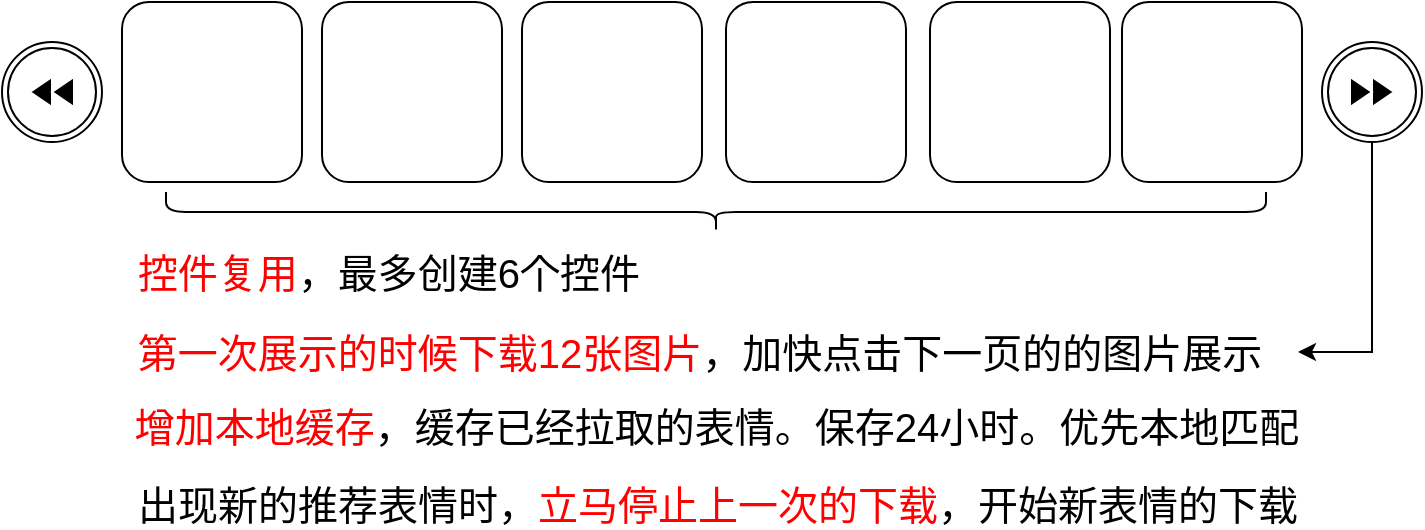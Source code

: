 <mxfile pages="1" version="11.2.3" type="github"><diagram id="0ou1o2yd2CC1bYqeRHa2" name="Page-1"><mxGraphModel dx="1422" dy="764" grid="1" gridSize="10" guides="1" tooltips="1" connect="1" arrows="1" fold="1" page="1" pageScale="1" pageWidth="827" pageHeight="1169" math="0" shadow="0"><root><mxCell id="0"/><mxCell id="1" parent="0"/><mxCell id="qum8WTHuJ8lCCEik484t-1" value="" style="rounded=1;whiteSpace=wrap;html=1;" vertex="1" parent="1"><mxGeometry x="70" y="140" width="90" height="90" as="geometry"/></mxCell><mxCell id="qum8WTHuJ8lCCEik484t-2" value="" style="rounded=1;whiteSpace=wrap;html=1;" vertex="1" parent="1"><mxGeometry x="170" y="140" width="90" height="90" as="geometry"/></mxCell><mxCell id="qum8WTHuJ8lCCEik484t-3" value="" style="rounded=1;whiteSpace=wrap;html=1;" vertex="1" parent="1"><mxGeometry x="270" y="140" width="90" height="90" as="geometry"/></mxCell><mxCell id="qum8WTHuJ8lCCEik484t-4" value="" style="rounded=1;whiteSpace=wrap;html=1;" vertex="1" parent="1"><mxGeometry x="372" y="140" width="90" height="90" as="geometry"/></mxCell><mxCell id="qum8WTHuJ8lCCEik484t-5" value="" style="rounded=1;whiteSpace=wrap;html=1;" vertex="1" parent="1"><mxGeometry x="474" y="140" width="90" height="90" as="geometry"/></mxCell><mxCell id="qum8WTHuJ8lCCEik484t-6" value="" style="rounded=1;whiteSpace=wrap;html=1;" vertex="1" parent="1"><mxGeometry x="570" y="140" width="90" height="90" as="geometry"/></mxCell><mxCell id="qum8WTHuJ8lCCEik484t-10" value="" style="shape=mxgraph.bpmn.shape;html=1;verticalLabelPosition=bottom;labelBackgroundColor=#ffffff;verticalAlign=top;align=center;perimeter=ellipsePerimeter;outlineConnect=0;outline=throwing;symbol=compensation;" vertex="1" parent="1"><mxGeometry x="10" y="160" width="50" height="50" as="geometry"/></mxCell><mxCell id="qum8WTHuJ8lCCEik484t-17" style="edgeStyle=orthogonalEdgeStyle;rounded=0;orthogonalLoop=1;jettySize=auto;html=1;exitX=0.5;exitY=0;exitDx=0;exitDy=0;entryX=1;entryY=0.5;entryDx=0;entryDy=0;" edge="1" parent="1" source="qum8WTHuJ8lCCEik484t-11" target="qum8WTHuJ8lCCEik484t-15"><mxGeometry relative="1" as="geometry"/></mxCell><mxCell id="qum8WTHuJ8lCCEik484t-11" value="" style="shape=mxgraph.bpmn.shape;html=1;verticalLabelPosition=bottom;labelBackgroundColor=#ffffff;verticalAlign=top;align=center;perimeter=ellipsePerimeter;outlineConnect=0;outline=throwing;symbol=compensation;rotation=180;" vertex="1" parent="1"><mxGeometry x="670" y="160" width="50" height="50" as="geometry"/></mxCell><mxCell id="qum8WTHuJ8lCCEik484t-12" value="" style="shape=curlyBracket;whiteSpace=wrap;html=1;rounded=1;rotation=-90;" vertex="1" parent="1"><mxGeometry x="357" y="-30" width="20" height="550" as="geometry"/></mxCell><mxCell id="qum8WTHuJ8lCCEik484t-13" value="&lt;font style=&quot;font-size: 20px&quot;&gt;&lt;font color=&quot;#ff0000&quot;&gt;控件复用&lt;/font&gt;，最多创建6个控件&lt;/font&gt;" style="text;html=1;strokeColor=none;fillColor=none;align=center;verticalAlign=middle;whiteSpace=wrap;rounded=0;" vertex="1" parent="1"><mxGeometry x="31" y="260" width="345" height="30" as="geometry"/></mxCell><mxCell id="qum8WTHuJ8lCCEik484t-15" value="&lt;font style=&quot;font-size: 20px&quot;&gt;&lt;font color=&quot;#ff0000&quot;&gt;第一次展示的时候下载12张图片&lt;/font&gt;，加快点击下一页的的图片展示&lt;/font&gt;" style="text;html=1;strokeColor=none;fillColor=none;align=center;verticalAlign=middle;whiteSpace=wrap;rounded=0;" vertex="1" parent="1"><mxGeometry x="60" y="300" width="598" height="30" as="geometry"/></mxCell><mxCell id="qum8WTHuJ8lCCEik484t-18" value="&lt;font style=&quot;font-size: 20px&quot;&gt;&lt;font color=&quot;#ff0000&quot;&gt;增加本地缓存&lt;/font&gt;，缓存已经拉取的表情。保存24小时。优先本地匹配&lt;/font&gt;" style="text;html=1;strokeColor=none;fillColor=none;align=center;verticalAlign=middle;whiteSpace=wrap;rounded=0;" vertex="1" parent="1"><mxGeometry x="64.5" y="347" width="605" height="10" as="geometry"/></mxCell><mxCell id="qum8WTHuJ8lCCEik484t-19" value="&lt;font style=&quot;font-size: 20px&quot;&gt;出现新的推荐表情时，&lt;font color=&quot;#ff0000&quot;&gt;立马停止上一次的下载&lt;/font&gt;，开始新表情的下载&lt;/font&gt;" style="text;html=1;strokeColor=none;fillColor=none;align=center;verticalAlign=middle;whiteSpace=wrap;rounded=0;" vertex="1" parent="1"><mxGeometry x="62" y="381" width="612" height="20" as="geometry"/></mxCell></root></mxGraphModel></diagram></mxfile>